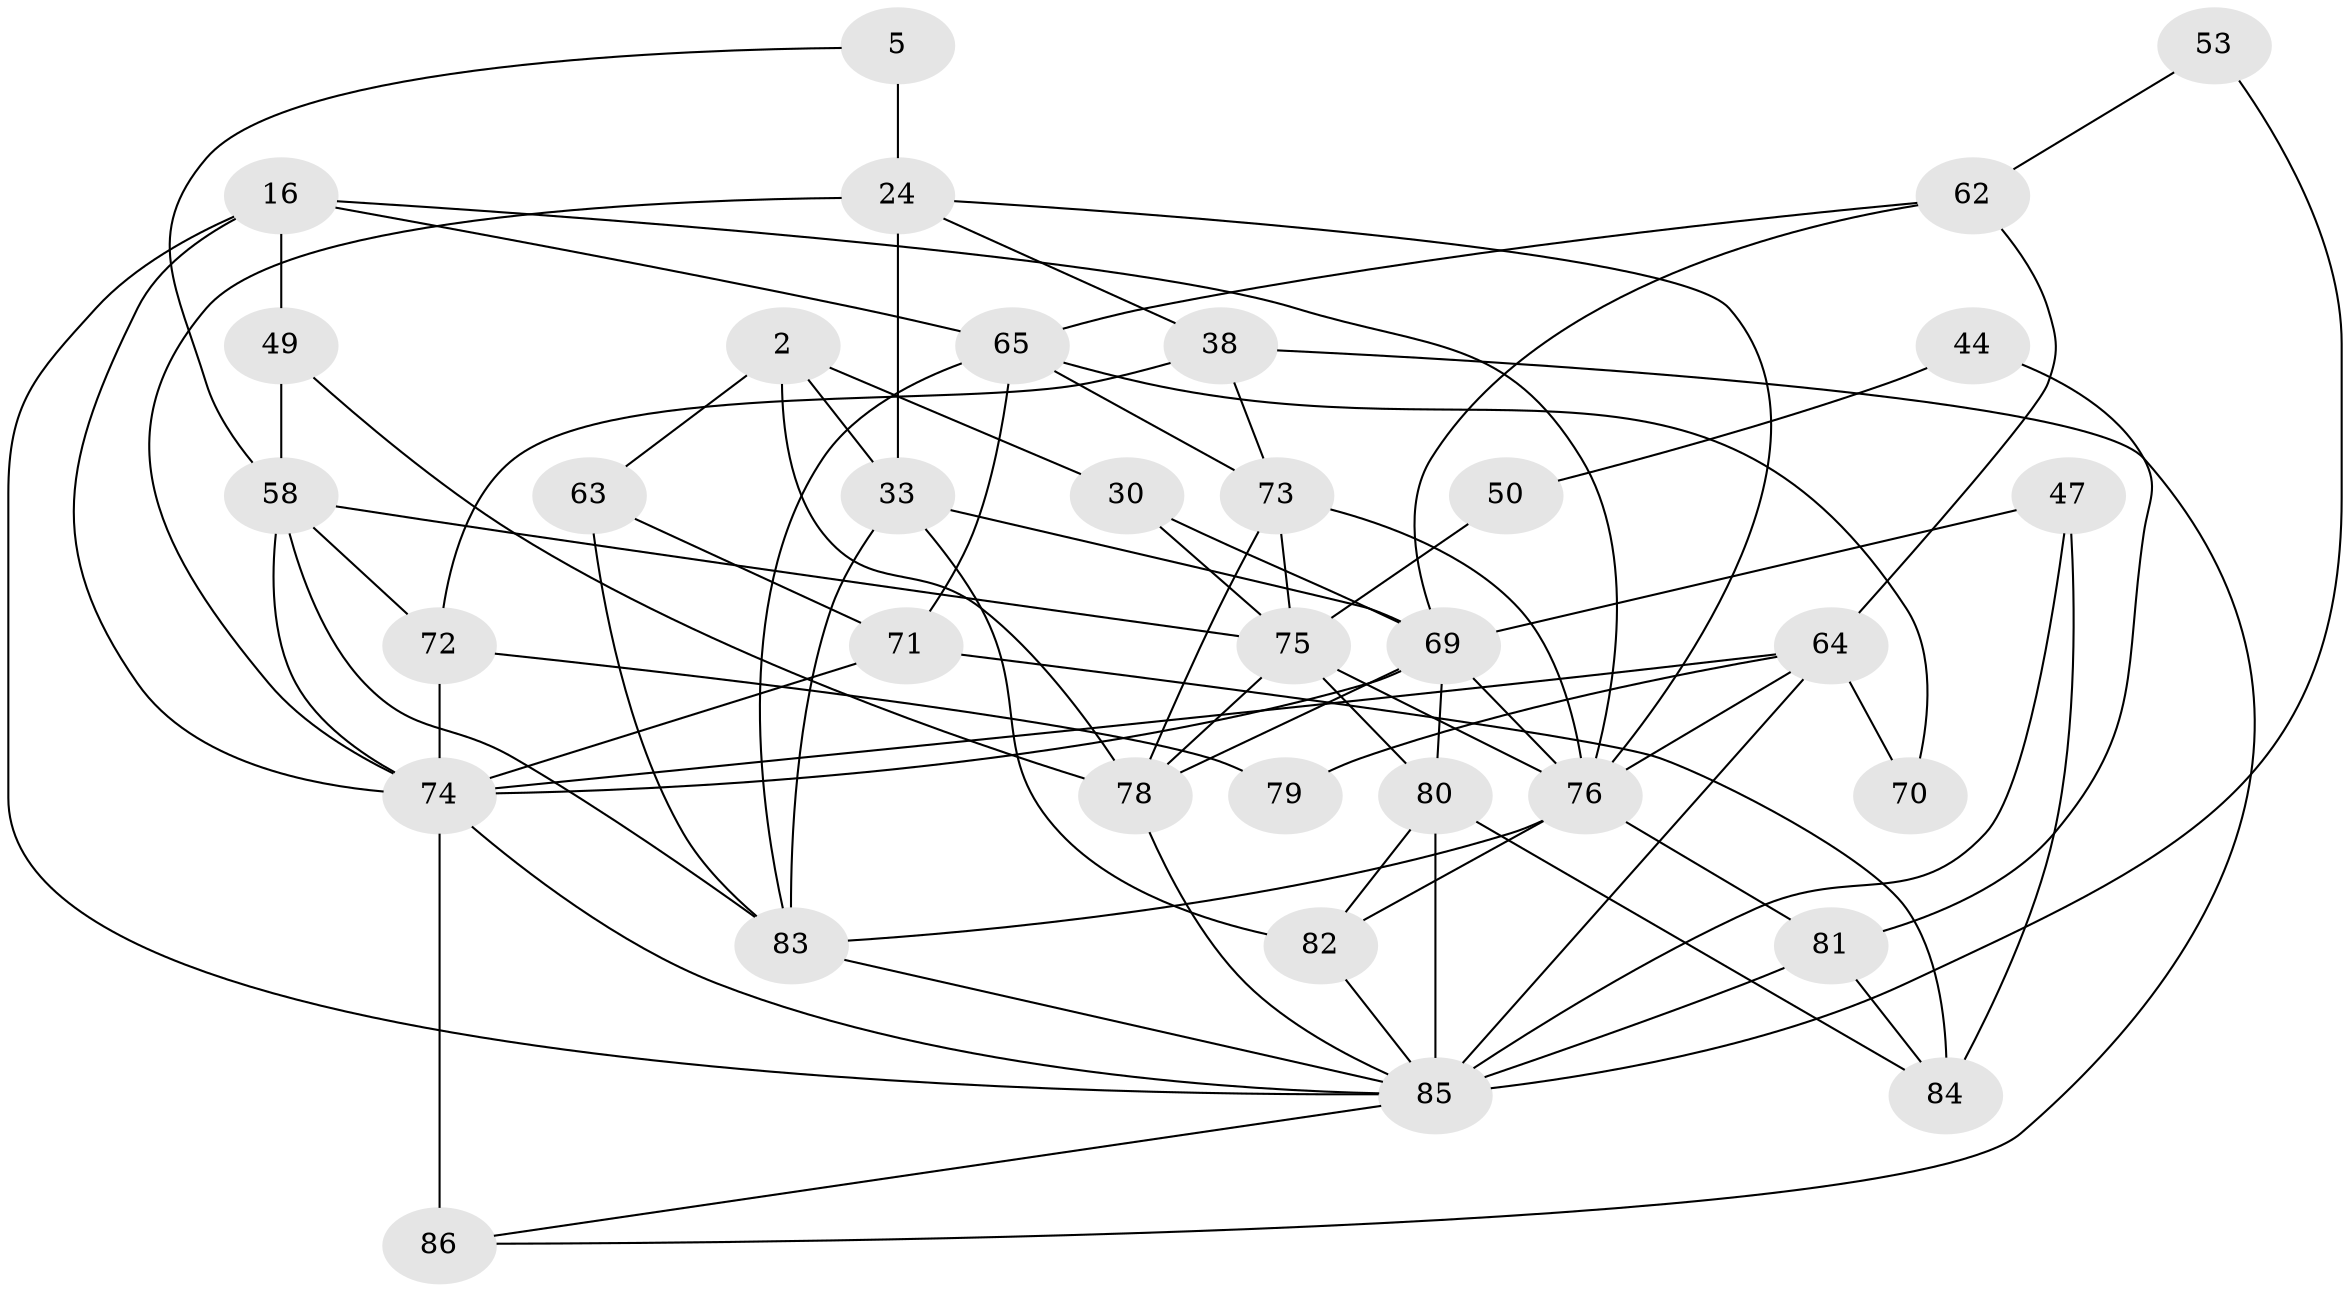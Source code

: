 // original degree distribution, {3: 0.23255813953488372, 5: 0.23255813953488372, 4: 0.26744186046511625, 6: 0.06976744186046512, 7: 0.023255813953488372, 2: 0.1511627906976744, 8: 0.023255813953488372}
// Generated by graph-tools (version 1.1) at 2025/54/03/04/25 21:54:37]
// undirected, 34 vertices, 79 edges
graph export_dot {
graph [start="1"]
  node [color=gray90,style=filled];
  2;
  5;
  16 [super="+6+7"];
  24 [super="+17"];
  30 [super="+14"];
  33;
  38 [super="+20"];
  44;
  47 [super="+40"];
  49;
  50;
  53;
  58 [super="+21+39"];
  62;
  63;
  64 [super="+51"];
  65;
  69 [super="+13+48"];
  70;
  71;
  72 [super="+36"];
  73 [super="+22+37"];
  74 [super="+8+11+68"];
  75 [super="+57+29+41"];
  76 [super="+4+19+61"];
  78 [super="+43+45"];
  79;
  80 [super="+59"];
  81 [super="+66"];
  82 [super="+54"];
  83 [super="+23"];
  84;
  85 [super="+77"];
  86;
  2 -- 33;
  2 -- 30 [weight=2];
  2 -- 63;
  2 -- 78;
  5 -- 24 [weight=2];
  5 -- 58;
  16 -- 49 [weight=2];
  16 -- 85 [weight=3];
  16 -- 65 [weight=2];
  16 -- 74;
  16 -- 76;
  24 -- 33 [weight=2];
  24 -- 38;
  24 -- 74;
  24 -- 76 [weight=2];
  30 -- 75;
  30 -- 69 [weight=2];
  33 -- 83 [weight=2];
  33 -- 69;
  33 -- 82 [weight=2];
  38 -- 72 [weight=2];
  38 -- 73 [weight=2];
  38 -- 86;
  44 -- 50;
  44 -- 81;
  47 -- 84 [weight=2];
  47 -- 69 [weight=3];
  47 -- 85;
  49 -- 58;
  49 -- 78;
  50 -- 75 [weight=4];
  53 -- 62;
  53 -- 85;
  58 -- 75;
  58 -- 74;
  58 -- 72;
  58 -- 83;
  62 -- 65;
  62 -- 64;
  62 -- 69;
  63 -- 71;
  63 -- 83 [weight=2];
  64 -- 70;
  64 -- 79;
  64 -- 74;
  64 -- 76;
  64 -- 85 [weight=3];
  65 -- 70;
  65 -- 71;
  65 -- 83;
  65 -- 73;
  69 -- 74 [weight=2];
  69 -- 76 [weight=2];
  69 -- 78 [weight=2];
  69 -- 80;
  71 -- 84;
  71 -- 74;
  72 -- 79 [weight=2];
  72 -- 74;
  73 -- 75 [weight=2];
  73 -- 76;
  73 -- 78 [weight=2];
  74 -- 85 [weight=2];
  74 -- 86 [weight=3];
  75 -- 80 [weight=2];
  75 -- 78;
  75 -- 76 [weight=2];
  76 -- 83;
  76 -- 81 [weight=2];
  76 -- 82 [weight=2];
  78 -- 85;
  80 -- 82;
  80 -- 84;
  80 -- 85 [weight=2];
  81 -- 84;
  81 -- 85 [weight=4];
  82 -- 85;
  83 -- 85 [weight=2];
  85 -- 86;
}
